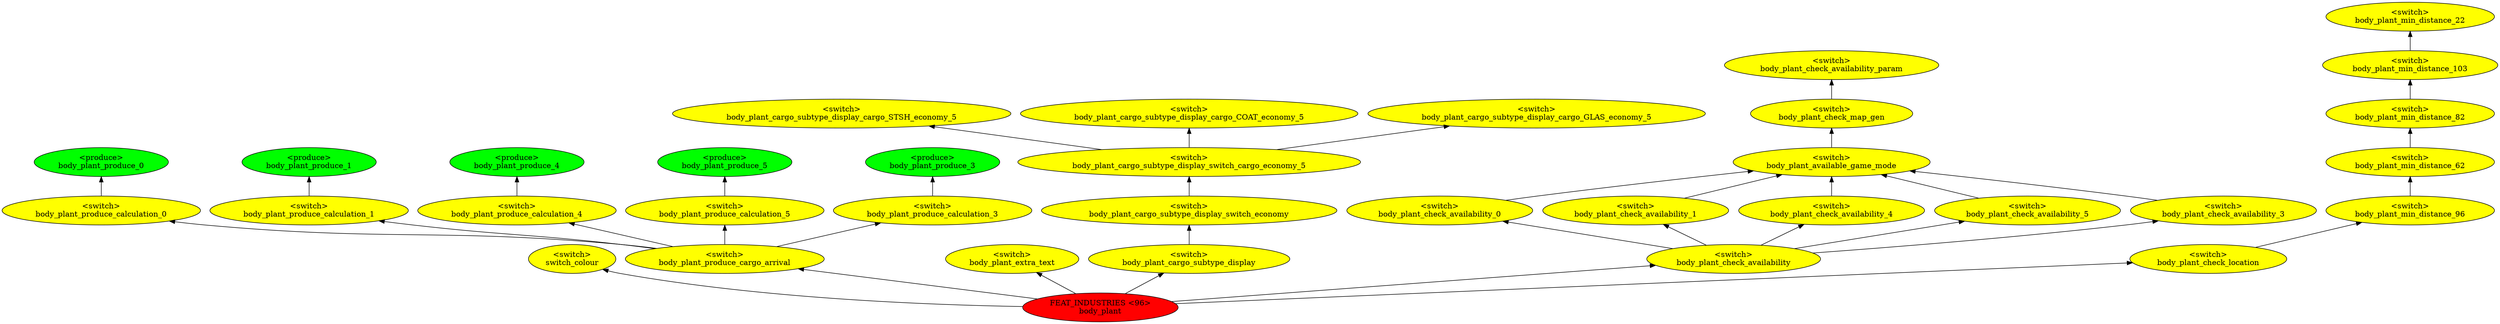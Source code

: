 digraph {
rankdir="BT"
switch_colour [fillcolor=yellow style="filled" label="<switch>\nswitch_colour"]
body_plant_produce_0 [fillcolor=green style="filled" label="<produce>\nbody_plant_produce_0"]
body_plant_produce_calculation_0 [fillcolor=yellow style="filled" label="<switch>\nbody_plant_produce_calculation_0"]
body_plant_produce_1 [fillcolor=green style="filled" label="<produce>\nbody_plant_produce_1"]
body_plant_produce_calculation_1 [fillcolor=yellow style="filled" label="<switch>\nbody_plant_produce_calculation_1"]
body_plant_produce_4 [fillcolor=green style="filled" label="<produce>\nbody_plant_produce_4"]
body_plant_produce_calculation_4 [fillcolor=yellow style="filled" label="<switch>\nbody_plant_produce_calculation_4"]
body_plant_produce_5 [fillcolor=green style="filled" label="<produce>\nbody_plant_produce_5"]
body_plant_produce_calculation_5 [fillcolor=yellow style="filled" label="<switch>\nbody_plant_produce_calculation_5"]
body_plant_produce_3 [fillcolor=green style="filled" label="<produce>\nbody_plant_produce_3"]
body_plant_produce_calculation_3 [fillcolor=yellow style="filled" label="<switch>\nbody_plant_produce_calculation_3"]
body_plant_produce_cargo_arrival [fillcolor=yellow style="filled" label="<switch>\nbody_plant_produce_cargo_arrival"]
body_plant_extra_text [fillcolor=yellow style="filled" label="<switch>\nbody_plant_extra_text"]
body_plant_cargo_subtype_display_cargo_STSH_economy_5 [fillcolor=yellow style="filled" label="<switch>\nbody_plant_cargo_subtype_display_cargo_STSH_economy_5"]
body_plant_cargo_subtype_display_cargo_COAT_economy_5 [fillcolor=yellow style="filled" label="<switch>\nbody_plant_cargo_subtype_display_cargo_COAT_economy_5"]
body_plant_cargo_subtype_display_cargo_GLAS_economy_5 [fillcolor=yellow style="filled" label="<switch>\nbody_plant_cargo_subtype_display_cargo_GLAS_economy_5"]
body_plant_cargo_subtype_display_switch_cargo_economy_5 [fillcolor=yellow style="filled" label="<switch>\nbody_plant_cargo_subtype_display_switch_cargo_economy_5"]
body_plant_cargo_subtype_display_switch_economy [fillcolor=yellow style="filled" label="<switch>\nbody_plant_cargo_subtype_display_switch_economy"]
body_plant_cargo_subtype_display [fillcolor=yellow style="filled" label="<switch>\nbody_plant_cargo_subtype_display"]
body_plant_check_availability_param [fillcolor=yellow style="filled" label="<switch>\nbody_plant_check_availability_param"]
body_plant_check_map_gen [fillcolor=yellow style="filled" label="<switch>\nbody_plant_check_map_gen"]
body_plant_available_game_mode [fillcolor=yellow style="filled" label="<switch>\nbody_plant_available_game_mode"]
body_plant_check_availability_0 [fillcolor=yellow style="filled" label="<switch>\nbody_plant_check_availability_0"]
body_plant_check_availability_1 [fillcolor=yellow style="filled" label="<switch>\nbody_plant_check_availability_1"]
body_plant_check_availability_4 [fillcolor=yellow style="filled" label="<switch>\nbody_plant_check_availability_4"]
body_plant_check_availability_5 [fillcolor=yellow style="filled" label="<switch>\nbody_plant_check_availability_5"]
body_plant_check_availability_3 [fillcolor=yellow style="filled" label="<switch>\nbody_plant_check_availability_3"]
body_plant_check_availability [fillcolor=yellow style="filled" label="<switch>\nbody_plant_check_availability"]
body_plant_min_distance_22 [fillcolor=yellow style="filled" label="<switch>\nbody_plant_min_distance_22"]
body_plant_min_distance_103 [fillcolor=yellow style="filled" label="<switch>\nbody_plant_min_distance_103"]
body_plant_min_distance_82 [fillcolor=yellow style="filled" label="<switch>\nbody_plant_min_distance_82"]
body_plant_min_distance_62 [fillcolor=yellow style="filled" label="<switch>\nbody_plant_min_distance_62"]
body_plant_min_distance_96 [fillcolor=yellow style="filled" label="<switch>\nbody_plant_min_distance_96"]
body_plant_check_location [fillcolor=yellow style="filled" label="<switch>\nbody_plant_check_location"]
body_plant [fillcolor=red style="filled" label="FEAT_INDUSTRIES <96>\nbody_plant"]
body_plant_produce_calculation_3->body_plant_produce_3
body_plant_cargo_subtype_display_switch_cargo_economy_5->body_plant_cargo_subtype_display_cargo_STSH_economy_5
body_plant_cargo_subtype_display_switch_economy->body_plant_cargo_subtype_display_switch_cargo_economy_5
body_plant_min_distance_82->body_plant_min_distance_103
body_plant_check_availability_4->body_plant_available_game_mode
body_plant_produce_calculation_4->body_plant_produce_4
body_plant_produce_cargo_arrival->body_plant_produce_calculation_5
body_plant_check_map_gen->body_plant_check_availability_param
body_plant_check_availability->body_plant_check_availability_1
body_plant_check_location->body_plant_min_distance_96
body_plant_cargo_subtype_display_switch_cargo_economy_5->body_plant_cargo_subtype_display_cargo_COAT_economy_5
body_plant_check_availability->body_plant_check_availability_3
body_plant_check_availability->body_plant_check_availability_4
body_plant_check_availability->body_plant_check_availability_0
body_plant->body_plant_produce_cargo_arrival
body_plant->body_plant_check_location
body_plant_min_distance_103->body_plant_min_distance_22
body_plant_produce_cargo_arrival->body_plant_produce_calculation_1
body_plant_check_availability_0->body_plant_available_game_mode
body_plant->body_plant_check_availability
body_plant->body_plant_extra_text
body_plant_check_availability_5->body_plant_available_game_mode
body_plant_cargo_subtype_display->body_plant_cargo_subtype_display_switch_economy
body_plant_check_availability_3->body_plant_available_game_mode
body_plant_produce_calculation_5->body_plant_produce_5
body_plant_produce_calculation_0->body_plant_produce_0
body_plant_cargo_subtype_display_switch_cargo_economy_5->body_plant_cargo_subtype_display_cargo_GLAS_economy_5
body_plant->body_plant_cargo_subtype_display
body_plant_min_distance_96->body_plant_min_distance_62
body_plant_check_availability_1->body_plant_available_game_mode
body_plant_produce_cargo_arrival->body_plant_produce_calculation_3
body_plant_produce_calculation_1->body_plant_produce_1
body_plant_produce_cargo_arrival->body_plant_produce_calculation_4
body_plant_produce_cargo_arrival->body_plant_produce_calculation_0
body_plant_min_distance_62->body_plant_min_distance_82
body_plant->switch_colour
body_plant_check_availability->body_plant_check_availability_5
body_plant_available_game_mode->body_plant_check_map_gen
}
